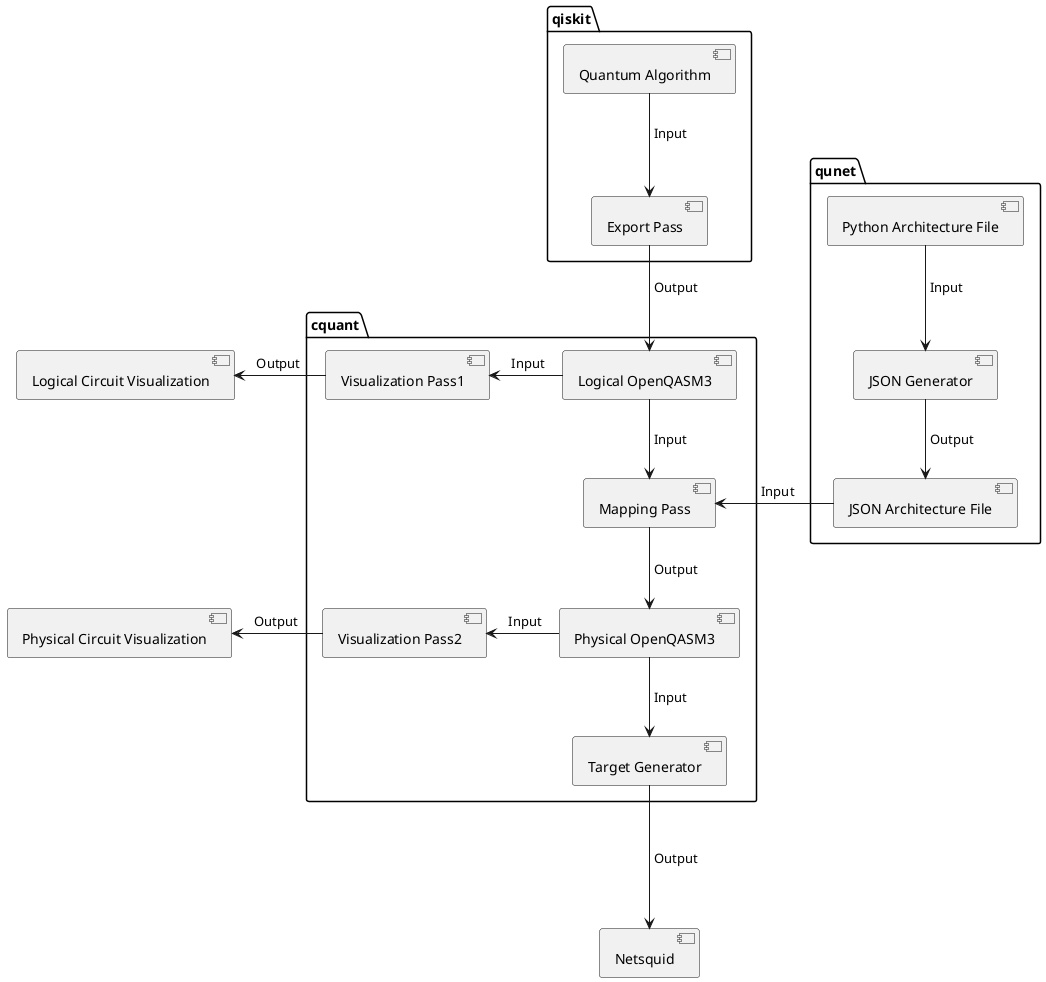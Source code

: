 @startuml Framework

package cquant {
    component [Logical OpenQASM3]
    component [Physical OpenQASM3]
    component [Mapping Pass]
    component [Visualization Pass1]
    component [Visualization Pass2]
    component [Target Generator]
}

package qunet {
    component [Python Architecture File]
    component [JSON Architecture File]
    component [JSON Generator]
}

package qiskit {
    component [Quantum Algorithm]
    component [Export Pass]
}

component [Python Architecture File]
component [JSON Architecture File]
component Netsquid


[Quantum Algorithm] -down-> [Export Pass] : " Input"
[Export Pass] -down-> [Logical OpenQASM3] : " Output"
[Logical OpenQASM3] -left-> [Visualization Pass1] : " Input"
[Visualization Pass1] -left-> [Logical Circuit Visualization] : " Output\t"
[Logical OpenQASM3] -down-> [Mapping Pass] : " Input"
[Mapping Pass] -down-> [Physical OpenQASM3] : " Output"
[Physical OpenQASM3] -left-> [Visualization Pass2] : " Input"
[Visualization Pass2] -left-> [Physical Circuit Visualization] : " Output\t"
[Python Architecture File] -down-> [JSON Generator] : " Input"
[JSON Generator] -down-> [JSON Architecture File] : " Output"
[JSON Architecture File] -left-> [Mapping Pass] : "\tInput\t"
[Physical OpenQASM3] -down-> [Target Generator] : " Input"
[Target Generator] -down--> Netsquid : " Output"


@enduml

